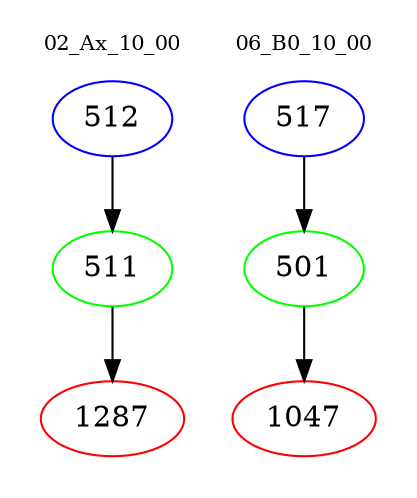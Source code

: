 digraph{
subgraph cluster_0 {
color = white
label = "02_Ax_10_00";
fontsize=10;
T0_512 [label="512", color="blue"]
T0_512 -> T0_511 [color="black"]
T0_511 [label="511", color="green"]
T0_511 -> T0_1287 [color="black"]
T0_1287 [label="1287", color="red"]
}
subgraph cluster_1 {
color = white
label = "06_B0_10_00";
fontsize=10;
T1_517 [label="517", color="blue"]
T1_517 -> T1_501 [color="black"]
T1_501 [label="501", color="green"]
T1_501 -> T1_1047 [color="black"]
T1_1047 [label="1047", color="red"]
}
}
